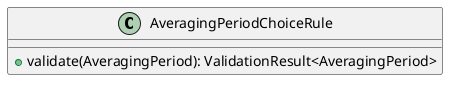 @startuml

    class AveragingPeriodChoiceRule [[AveragingPeriodChoiceRule.html]] {
        +validate(AveragingPeriod): ValidationResult<AveragingPeriod>
    }

@enduml
